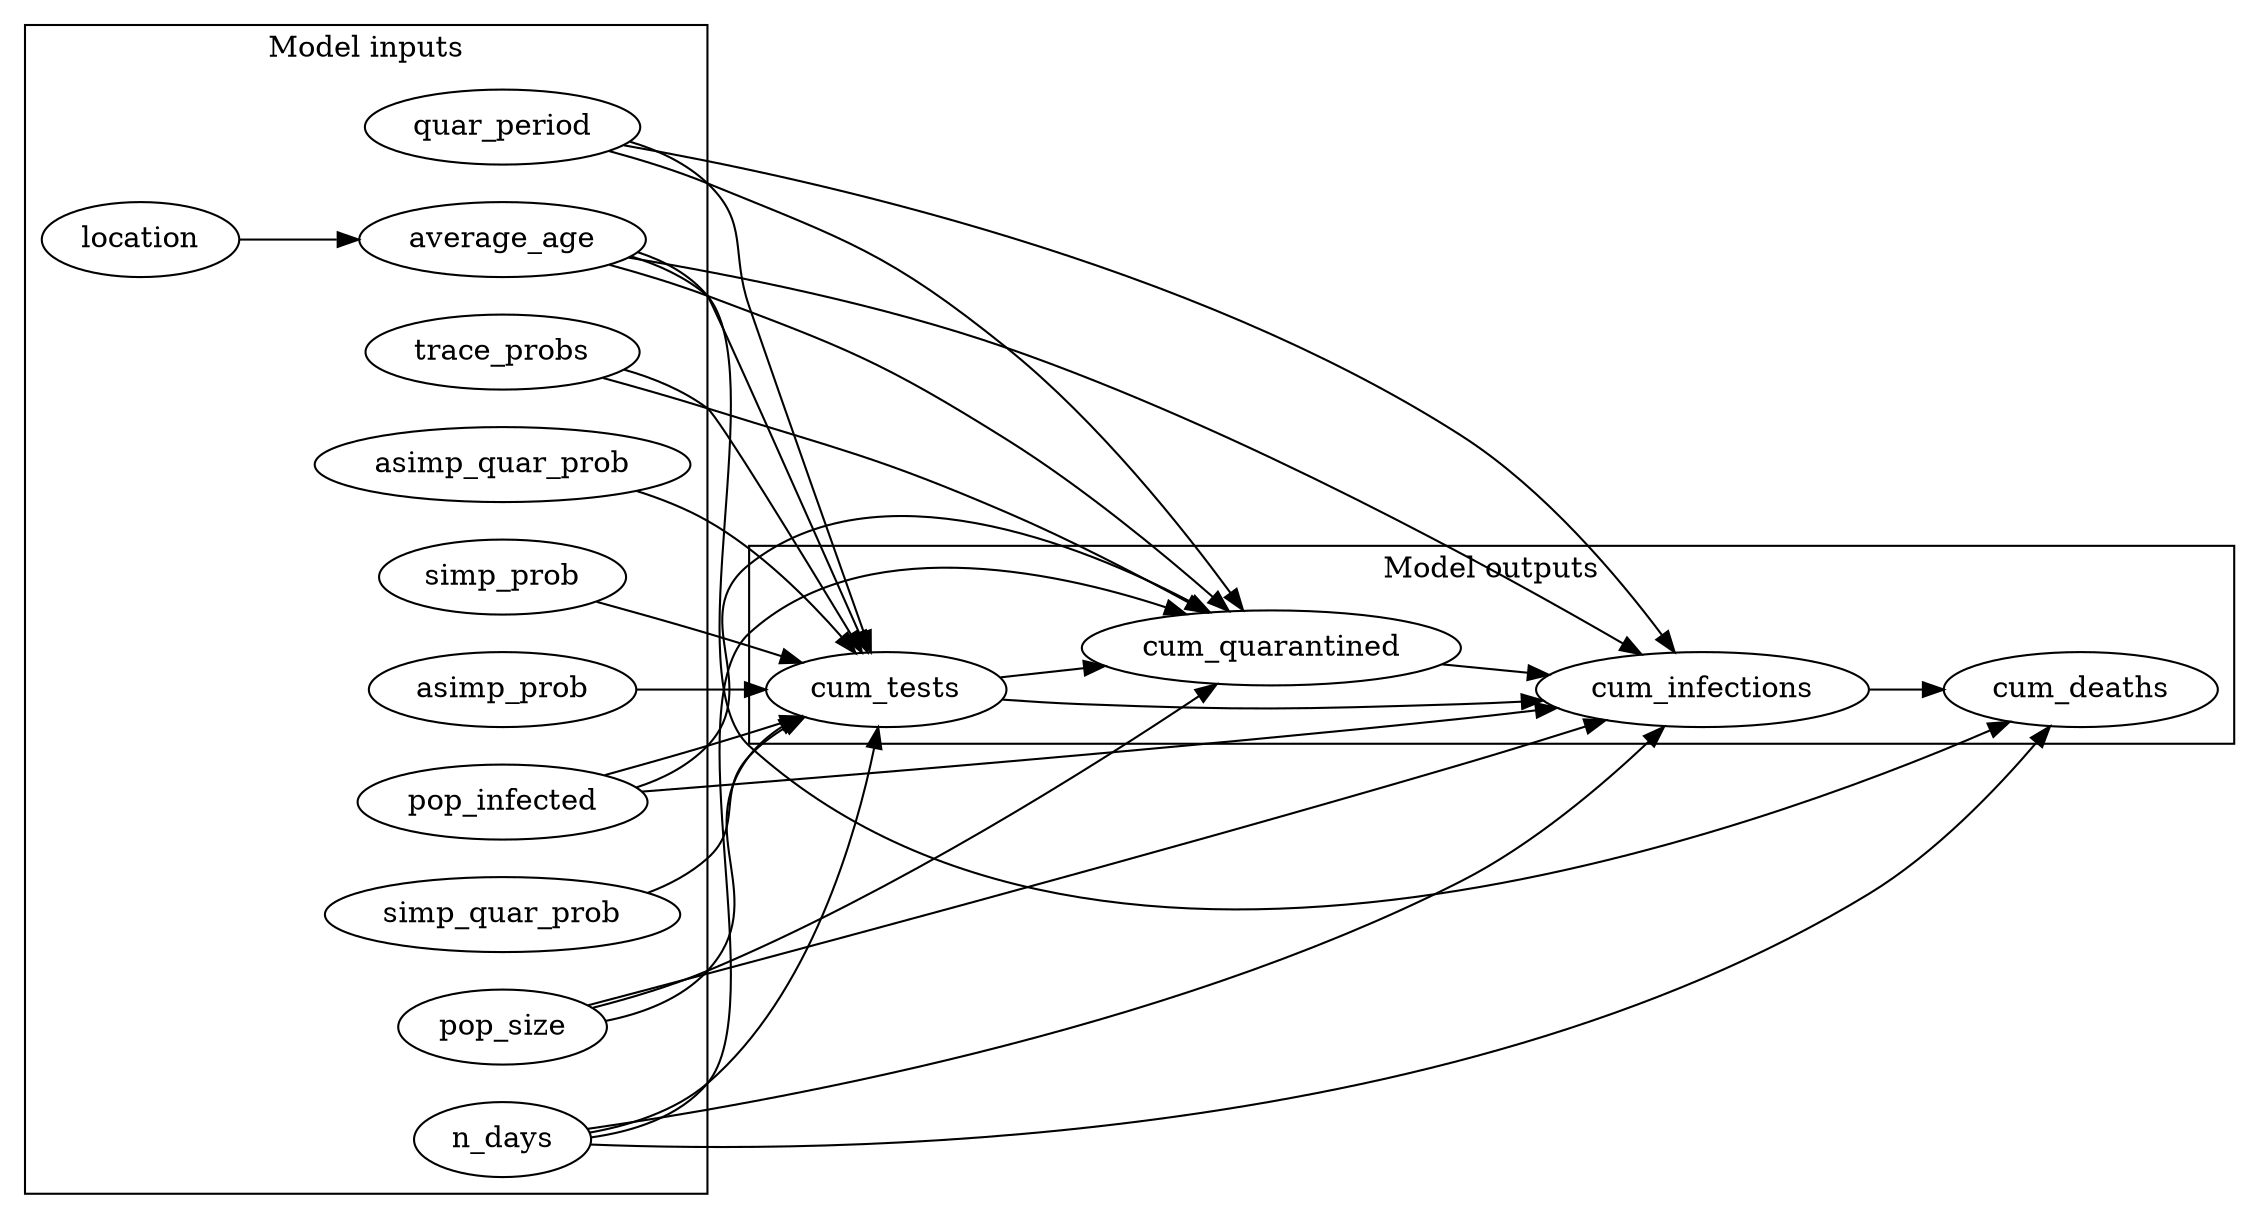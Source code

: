 digraph "" {
	graph [newrank=True,
		rankdir=LR
	];
	subgraph cluster_inputs {
		graph [label="Model inputs"];
		pop_size;
		asimp_prob;
		pop_infected;
		n_days;
		simp_quar_prob;
		asimp_quar_prob;
		trace_probs;
		simp_prob;
		average_age;
		location;
		quar_period;
	}
	subgraph cluster_outputs {
		graph [label="Model outputs"];
		cum_tests;
		cum_quarantined;
		cum_infections;
		cum_deaths;
	}
	pop_size -> cum_tests;
	pop_size -> cum_quarantined;
	pop_size -> cum_infections;
	asimp_prob -> cum_tests;
	pop_infected -> cum_tests;
	pop_infected -> cum_quarantined;
	pop_infected -> cum_infections;
	n_days -> cum_tests;
	n_days -> cum_quarantined;
	n_days -> cum_infections;
	n_days -> cum_deaths;
	simp_quar_prob -> cum_tests;
	asimp_quar_prob -> cum_tests;
	trace_probs -> cum_tests;
	trace_probs -> cum_quarantined;
	simp_prob -> cum_tests;
	average_age -> cum_tests;
	average_age -> cum_quarantined;
	average_age -> cum_infections;
	average_age -> cum_deaths;
	location -> average_age;
	quar_period -> cum_tests;
	quar_period -> cum_quarantined;
	quar_period -> cum_infections;
	cum_tests -> cum_quarantined;
	cum_tests -> cum_infections;
	cum_quarantined -> cum_infections;
	cum_infections -> cum_deaths;
}
